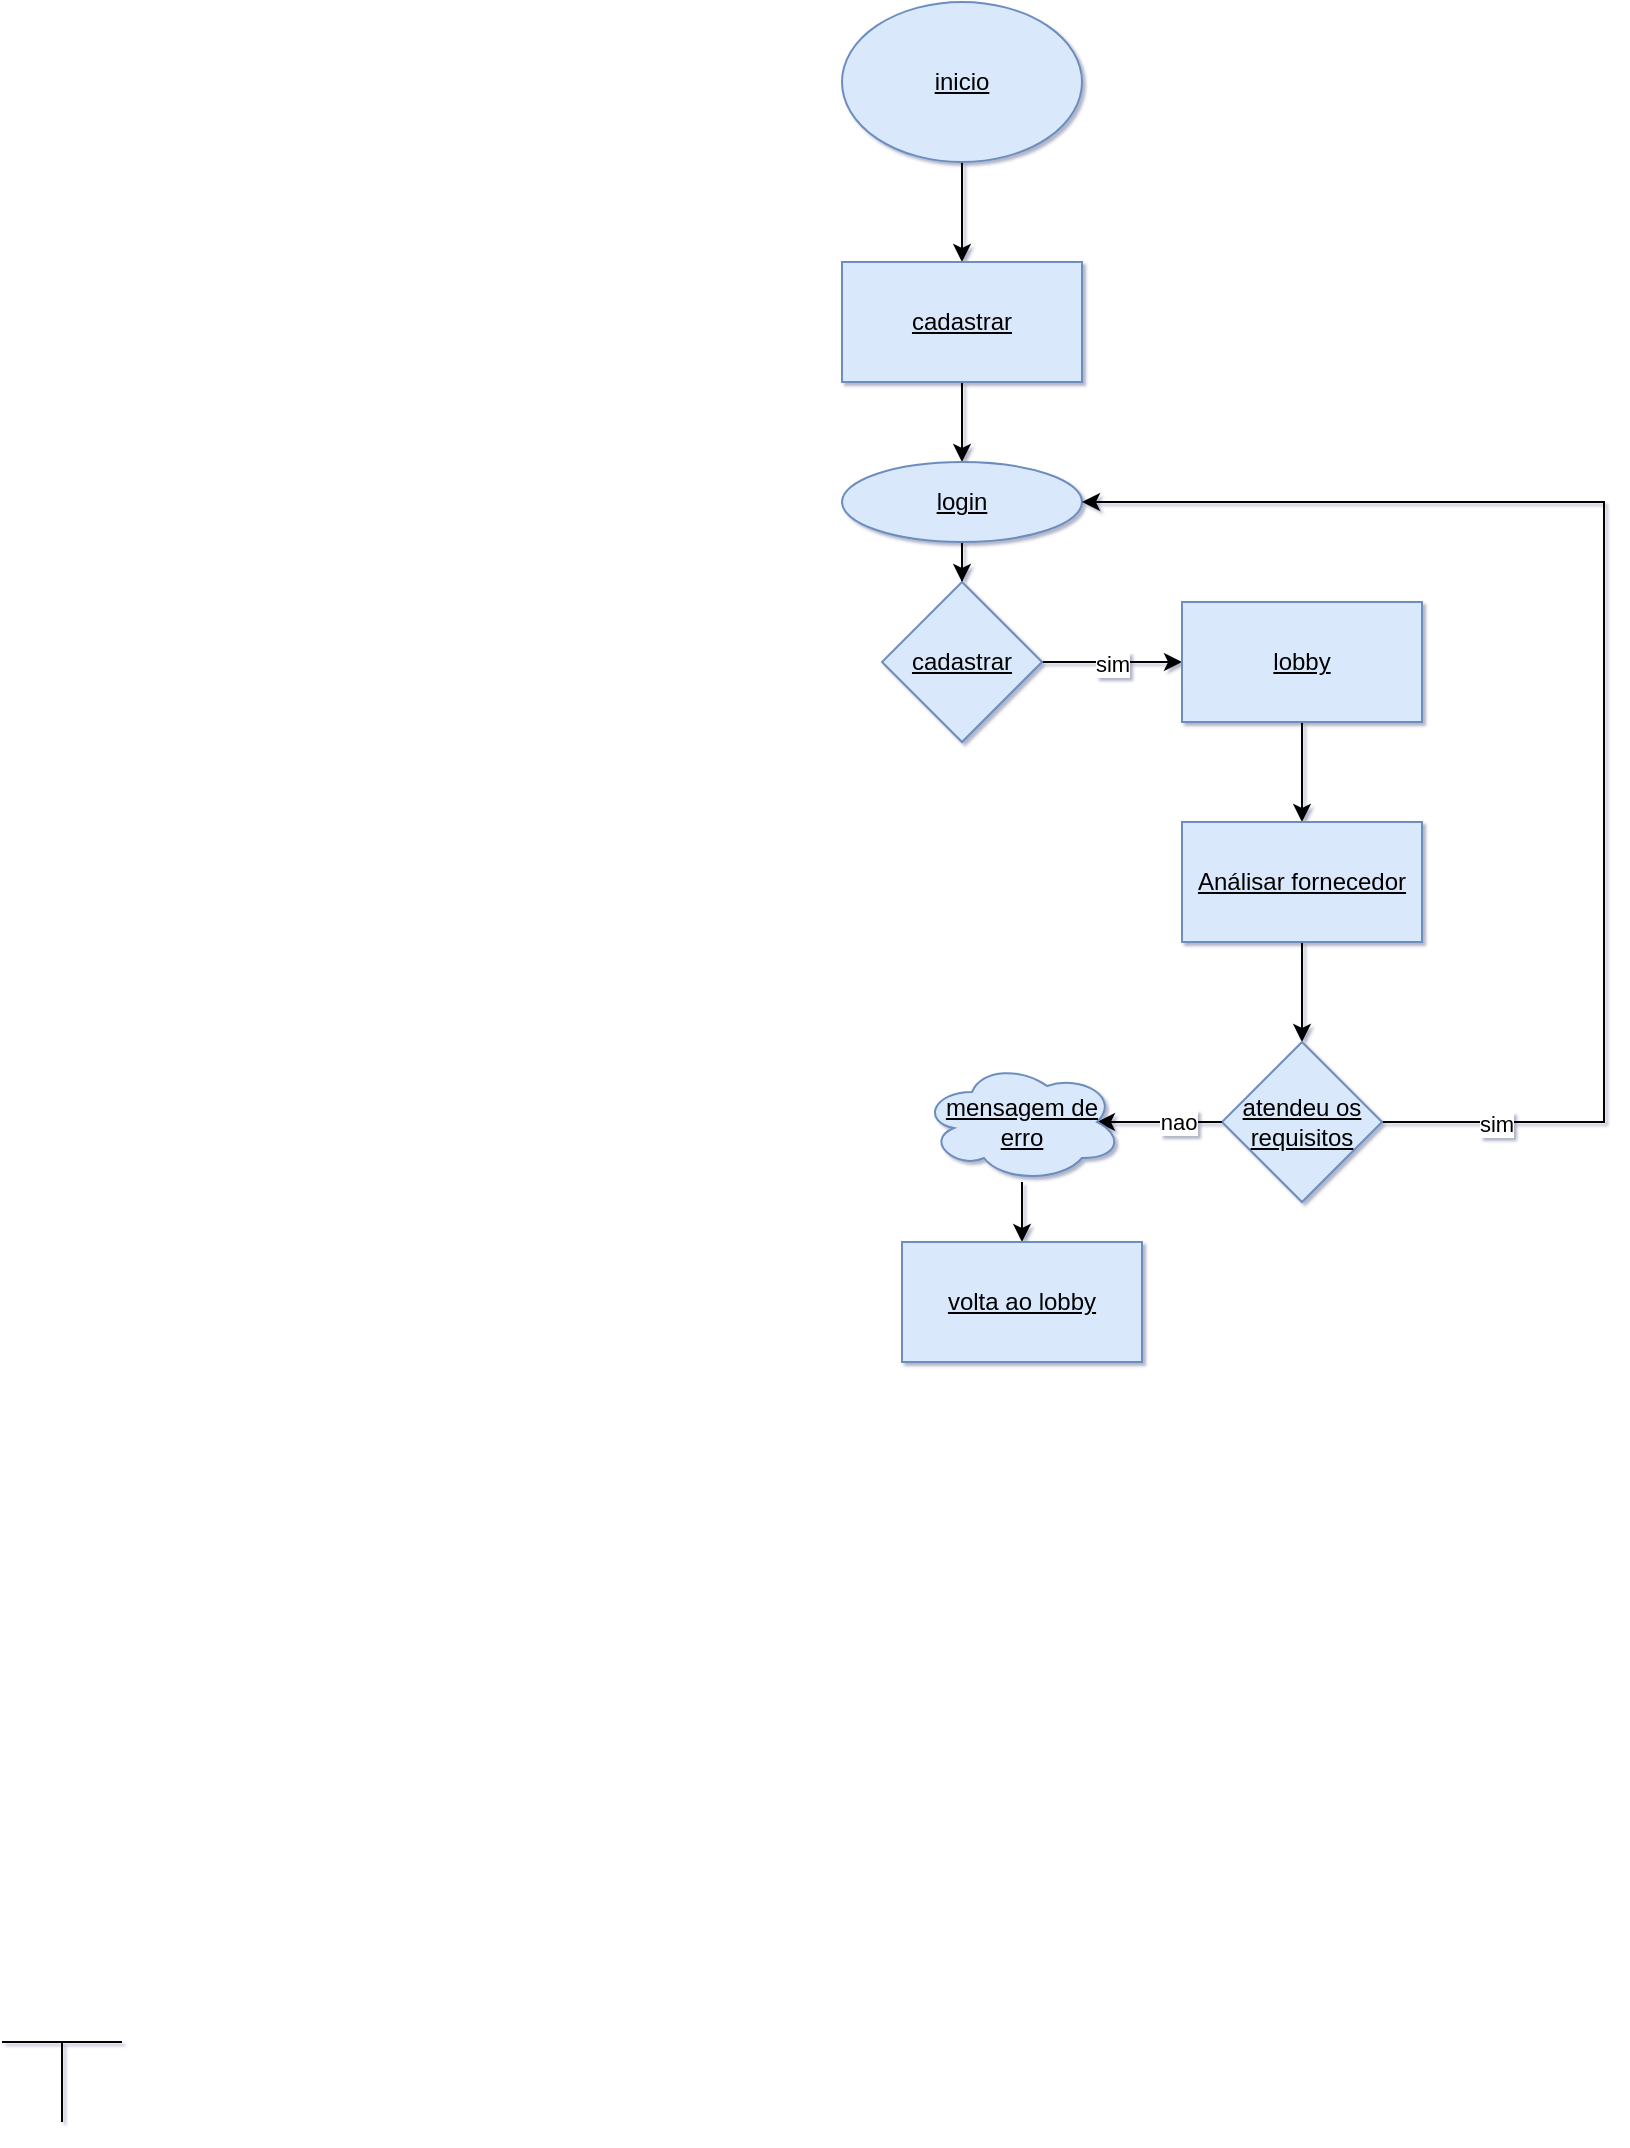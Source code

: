 <mxfile version="24.5.4" type="device">
  <diagram name="Página-1" id="9p2uaJprv8YrS-4qVqRi">
    <mxGraphModel dx="2261" dy="772" grid="1" gridSize="10" guides="1" tooltips="1" connect="1" arrows="1" fold="1" page="1" pageScale="1" pageWidth="827" pageHeight="1169" math="0" shadow="1">
      <root>
        <mxCell id="0" />
        <mxCell id="1" parent="0" />
        <mxCell id="ujDIvJwyd9cJ5NDRLN2A-2" style="edgeStyle=orthogonalEdgeStyle;rounded=0;orthogonalLoop=1;jettySize=auto;html=1;" parent="1" source="ujDIvJwyd9cJ5NDRLN2A-1" edge="1">
          <mxGeometry relative="1" as="geometry">
            <mxPoint x="400" y="200" as="targetPoint" />
          </mxGeometry>
        </mxCell>
        <mxCell id="ujDIvJwyd9cJ5NDRLN2A-1" value="&lt;font style=&quot;vertical-align: inherit;&quot;&gt;&lt;font style=&quot;vertical-align: inherit;&quot;&gt;inicio&lt;/font&gt;&lt;/font&gt;" style="ellipse;whiteSpace=wrap;html=1;fillColor=#dae8fc;strokeColor=#6c8ebf;fontStyle=4" parent="1" vertex="1">
          <mxGeometry x="340" y="70" width="120" height="80" as="geometry" />
        </mxCell>
        <mxCell id="ujDIvJwyd9cJ5NDRLN2A-4" style="edgeStyle=orthogonalEdgeStyle;rounded=0;orthogonalLoop=1;jettySize=auto;html=1;exitX=0.5;exitY=1;exitDx=0;exitDy=0;" parent="1" source="ujDIvJwyd9cJ5NDRLN2A-3" edge="1">
          <mxGeometry relative="1" as="geometry">
            <mxPoint x="400" y="300" as="targetPoint" />
          </mxGeometry>
        </mxCell>
        <mxCell id="ujDIvJwyd9cJ5NDRLN2A-3" value="&lt;font style=&quot;vertical-align: inherit;&quot;&gt;&lt;font style=&quot;vertical-align: inherit;&quot;&gt;cadastrar&lt;/font&gt;&lt;/font&gt;" style="rounded=0;whiteSpace=wrap;html=1;fillColor=#dae8fc;strokeColor=#6c8ebf;fontStyle=4" parent="1" vertex="1">
          <mxGeometry x="340" y="200" width="120" height="60" as="geometry" />
        </mxCell>
        <mxCell id="ujDIvJwyd9cJ5NDRLN2A-7" style="edgeStyle=orthogonalEdgeStyle;rounded=0;orthogonalLoop=1;jettySize=auto;html=1;" parent="1" source="ujDIvJwyd9cJ5NDRLN2A-6" target="ujDIvJwyd9cJ5NDRLN2A-8" edge="1">
          <mxGeometry relative="1" as="geometry">
            <mxPoint x="400" y="380" as="targetPoint" />
          </mxGeometry>
        </mxCell>
        <mxCell id="ujDIvJwyd9cJ5NDRLN2A-6" value="&lt;font style=&quot;vertical-align: inherit;&quot;&gt;&lt;font style=&quot;vertical-align: inherit;&quot;&gt;login&lt;/font&gt;&lt;/font&gt;" style="ellipse;whiteSpace=wrap;html=1;fillColor=#dae8fc;strokeColor=#6c8ebf;fontStyle=4" parent="1" vertex="1">
          <mxGeometry x="340" y="300" width="120" height="40" as="geometry" />
        </mxCell>
        <mxCell id="ujDIvJwyd9cJ5NDRLN2A-9" value="&lt;font style=&quot;vertical-align: inherit;&quot;&gt;&lt;font style=&quot;vertical-align: inherit;&quot;&gt;sim&lt;/font&gt;&lt;/font&gt;" style="edgeStyle=orthogonalEdgeStyle;rounded=0;orthogonalLoop=1;jettySize=auto;html=1;exitX=1;exitY=0.5;exitDx=0;exitDy=0;" parent="1" source="ujDIvJwyd9cJ5NDRLN2A-8" edge="1">
          <mxGeometry relative="1" as="geometry">
            <mxPoint x="510" y="400" as="targetPoint" />
          </mxGeometry>
        </mxCell>
        <mxCell id="ujDIvJwyd9cJ5NDRLN2A-8" value="&lt;font style=&quot;vertical-align: inherit;&quot;&gt;&lt;font style=&quot;vertical-align: inherit;&quot;&gt;cadastrar&lt;/font&gt;&lt;/font&gt;" style="rhombus;whiteSpace=wrap;html=1;fillColor=#dae8fc;strokeColor=#6c8ebf;fontStyle=4" parent="1" vertex="1">
          <mxGeometry x="360" y="360" width="80" height="80" as="geometry" />
        </mxCell>
        <mxCell id="ujDIvJwyd9cJ5NDRLN2A-12" style="edgeStyle=orthogonalEdgeStyle;rounded=0;orthogonalLoop=1;jettySize=auto;html=1;" parent="1" source="ujDIvJwyd9cJ5NDRLN2A-11" edge="1">
          <mxGeometry relative="1" as="geometry">
            <mxPoint x="570" y="480" as="targetPoint" />
          </mxGeometry>
        </mxCell>
        <mxCell id="ujDIvJwyd9cJ5NDRLN2A-11" value="&lt;font style=&quot;vertical-align: inherit;&quot;&gt;&lt;font style=&quot;vertical-align: inherit;&quot;&gt;lobby&lt;/font&gt;&lt;/font&gt;" style="rounded=0;whiteSpace=wrap;html=1;fillColor=#dae8fc;strokeColor=#6c8ebf;fontStyle=4" parent="1" vertex="1">
          <mxGeometry x="510" y="370" width="120" height="60" as="geometry" />
        </mxCell>
        <mxCell id="ujDIvJwyd9cJ5NDRLN2A-14" style="edgeStyle=orthogonalEdgeStyle;rounded=0;orthogonalLoop=1;jettySize=auto;html=1;" parent="1" source="ujDIvJwyd9cJ5NDRLN2A-13" edge="1">
          <mxGeometry relative="1" as="geometry">
            <mxPoint x="570" y="590" as="targetPoint" />
          </mxGeometry>
        </mxCell>
        <mxCell id="ujDIvJwyd9cJ5NDRLN2A-13" value="&lt;font style=&quot;vertical-align: inherit;&quot;&gt;&lt;font style=&quot;vertical-align: inherit;&quot;&gt;Análisar fornecedor&lt;/font&gt;&lt;/font&gt;" style="rounded=0;whiteSpace=wrap;html=1;fillColor=#dae8fc;strokeColor=#6c8ebf;fontStyle=4" parent="1" vertex="1">
          <mxGeometry x="510" y="480" width="120" height="60" as="geometry" />
        </mxCell>
        <mxCell id="ujDIvJwyd9cJ5NDRLN2A-16" style="edgeStyle=orthogonalEdgeStyle;rounded=0;orthogonalLoop=1;jettySize=auto;html=1;entryX=1;entryY=0.5;entryDx=0;entryDy=0;" parent="1" source="ujDIvJwyd9cJ5NDRLN2A-15" target="ujDIvJwyd9cJ5NDRLN2A-6" edge="1">
          <mxGeometry relative="1" as="geometry">
            <mxPoint x="720" y="330" as="targetPoint" />
            <Array as="points">
              <mxPoint x="721" y="630" />
              <mxPoint x="721" y="320" />
            </Array>
          </mxGeometry>
        </mxCell>
        <mxCell id="ujDIvJwyd9cJ5NDRLN2A-20" value="&lt;font style=&quot;vertical-align: inherit;&quot;&gt;&lt;font style=&quot;vertical-align: inherit;&quot;&gt;sim&lt;/font&gt;&lt;/font&gt;" style="edgeLabel;html=1;align=center;verticalAlign=middle;resizable=0;points=[];" parent="ujDIvJwyd9cJ5NDRLN2A-16" vertex="1" connectable="0">
          <mxGeometry x="-0.833" y="-1" relative="1" as="geometry">
            <mxPoint as="offset" />
          </mxGeometry>
        </mxCell>
        <mxCell id="ujDIvJwyd9cJ5NDRLN2A-15" value="&lt;font style=&quot;vertical-align: inherit;&quot;&gt;&lt;font style=&quot;vertical-align: inherit;&quot;&gt;atendeu os requisitos&lt;/font&gt;&lt;/font&gt;" style="rhombus;whiteSpace=wrap;html=1;fillColor=#dae8fc;strokeColor=#6c8ebf;fontStyle=4" parent="1" vertex="1">
          <mxGeometry x="530" y="590" width="80" height="80" as="geometry" />
        </mxCell>
        <mxCell id="ujDIvJwyd9cJ5NDRLN2A-18" style="edgeStyle=orthogonalEdgeStyle;rounded=0;orthogonalLoop=1;jettySize=auto;html=1;exitX=0;exitY=0.5;exitDx=0;exitDy=0;entryX=0.875;entryY=0.5;entryDx=0;entryDy=0;entryPerimeter=0;" parent="1" source="ujDIvJwyd9cJ5NDRLN2A-15" edge="1">
          <mxGeometry relative="1" as="geometry">
            <mxPoint x="467.5" y="630" as="targetPoint" />
          </mxGeometry>
        </mxCell>
        <mxCell id="ujDIvJwyd9cJ5NDRLN2A-21" value="&lt;font style=&quot;vertical-align: inherit;&quot;&gt;&lt;font style=&quot;vertical-align: inherit;&quot;&gt;nao&lt;/font&gt;&lt;/font&gt;" style="edgeLabel;html=1;align=center;verticalAlign=middle;resizable=0;points=[];" parent="ujDIvJwyd9cJ5NDRLN2A-18" vertex="1" connectable="0">
          <mxGeometry x="-0.302" relative="1" as="geometry">
            <mxPoint as="offset" />
          </mxGeometry>
        </mxCell>
        <mxCell id="ujDIvJwyd9cJ5NDRLN2A-22" style="edgeStyle=orthogonalEdgeStyle;rounded=0;orthogonalLoop=1;jettySize=auto;html=1;" parent="1" source="ujDIvJwyd9cJ5NDRLN2A-19" target="ujDIvJwyd9cJ5NDRLN2A-23" edge="1">
          <mxGeometry relative="1" as="geometry">
            <mxPoint x="430" y="690" as="targetPoint" />
          </mxGeometry>
        </mxCell>
        <mxCell id="ujDIvJwyd9cJ5NDRLN2A-19" value="&lt;font style=&quot;vertical-align: inherit;&quot;&gt;&lt;font style=&quot;vertical-align: inherit;&quot;&gt;&lt;font style=&quot;vertical-align: inherit;&quot;&gt;&lt;font style=&quot;vertical-align: inherit;&quot;&gt;mensagem de erro&lt;/font&gt;&lt;/font&gt;&lt;/font&gt;&lt;/font&gt;" style="ellipse;shape=cloud;whiteSpace=wrap;html=1;align=center;fillColor=#dae8fc;strokeColor=#6c8ebf;fontStyle=4" parent="1" vertex="1">
          <mxGeometry x="380" y="600" width="100" height="60" as="geometry" />
        </mxCell>
        <mxCell id="ujDIvJwyd9cJ5NDRLN2A-23" value="&lt;font style=&quot;vertical-align: inherit;&quot;&gt;&lt;font style=&quot;vertical-align: inherit;&quot;&gt;volta ao lobby&lt;/font&gt;&lt;/font&gt;" style="rounded=0;whiteSpace=wrap;html=1;fillColor=#dae8fc;strokeColor=#6c8ebf;fontStyle=4" parent="1" vertex="1">
          <mxGeometry x="370" y="690" width="120" height="60" as="geometry" />
        </mxCell>
        <mxCell id="ujDIvJwyd9cJ5NDRLN2A-29" style="edgeStyle=orthogonalEdgeStyle;rounded=0;orthogonalLoop=1;jettySize=auto;html=1;exitX=0.5;exitY=1;exitDx=0;exitDy=0;" parent="1" edge="1">
          <mxGeometry relative="1" as="geometry">
            <mxPoint x="-50" y="1130" as="sourcePoint" />
            <mxPoint x="-50" y="1130" as="targetPoint" />
          </mxGeometry>
        </mxCell>
        <mxCell id="ujDIvJwyd9cJ5NDRLN2A-30" value="" style="endArrow=none;html=1;rounded=0;" parent="1" edge="1">
          <mxGeometry width="50" height="50" relative="1" as="geometry">
            <mxPoint x="-80" y="1090" as="sourcePoint" />
            <mxPoint x="-70" y="1090" as="targetPoint" />
            <Array as="points">
              <mxPoint x="-20" y="1090" />
            </Array>
          </mxGeometry>
        </mxCell>
        <mxCell id="ujDIvJwyd9cJ5NDRLN2A-31" value="" style="endArrow=none;html=1;rounded=0;" parent="1" edge="1">
          <mxGeometry width="50" height="50" relative="1" as="geometry">
            <mxPoint x="-50" y="1130" as="sourcePoint" />
            <mxPoint x="-50" y="1090" as="targetPoint" />
            <Array as="points">
              <mxPoint x="-50" y="1120" />
              <mxPoint x="-50" y="1110" />
            </Array>
          </mxGeometry>
        </mxCell>
      </root>
    </mxGraphModel>
  </diagram>
</mxfile>
